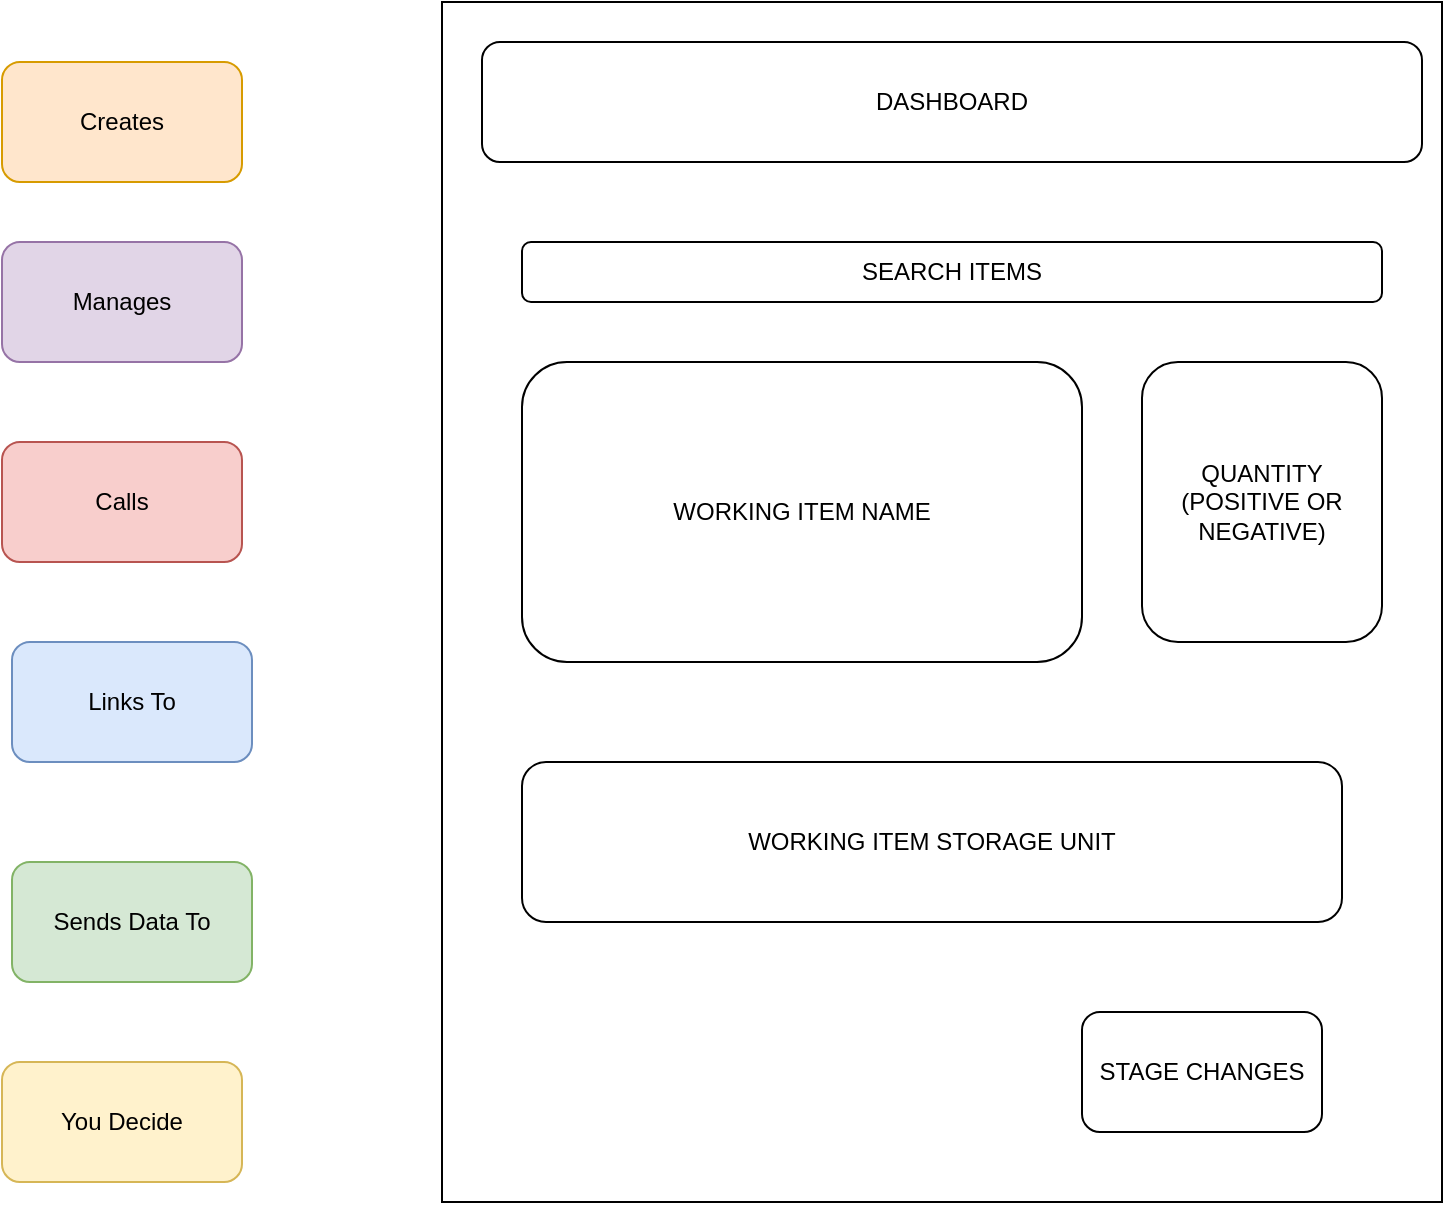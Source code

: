 <mxfile version="24.0.4" type="github">
  <diagram name="Página-1" id="hNAxjIGaJdhHwA7gnnjn">
    <mxGraphModel dx="880" dy="472" grid="1" gridSize="10" guides="1" tooltips="1" connect="1" arrows="1" fold="1" page="1" pageScale="1" pageWidth="827" pageHeight="1169" math="0" shadow="0">
      <root>
        <mxCell id="0" />
        <mxCell id="1" parent="0" />
        <mxCell id="9Bf6Wea90JQik3r4SX6L-1" value="Creates" style="rounded=1;whiteSpace=wrap;html=1;fillColor=#ffe6cc;strokeColor=#d79b00;" parent="1" vertex="1">
          <mxGeometry x="80" y="50" width="120" height="60" as="geometry" />
        </mxCell>
        <mxCell id="9Bf6Wea90JQik3r4SX6L-2" value="You Decide" style="rounded=1;whiteSpace=wrap;html=1;fillColor=#fff2cc;strokeColor=#d6b656;" parent="1" vertex="1">
          <mxGeometry x="80" y="550" width="120" height="60" as="geometry" />
        </mxCell>
        <mxCell id="9Bf6Wea90JQik3r4SX6L-3" value="Sends Data To" style="rounded=1;whiteSpace=wrap;html=1;fillColor=#d5e8d4;strokeColor=#82b366;" parent="1" vertex="1">
          <mxGeometry x="85" y="450" width="120" height="60" as="geometry" />
        </mxCell>
        <mxCell id="9Bf6Wea90JQik3r4SX6L-4" value="Links To" style="rounded=1;whiteSpace=wrap;html=1;fillColor=#dae8fc;strokeColor=#6c8ebf;" parent="1" vertex="1">
          <mxGeometry x="85" y="340" width="120" height="60" as="geometry" />
        </mxCell>
        <mxCell id="9Bf6Wea90JQik3r4SX6L-5" value="Calls" style="rounded=1;whiteSpace=wrap;html=1;fillColor=#f8cecc;strokeColor=#b85450;" parent="1" vertex="1">
          <mxGeometry x="80" y="240" width="120" height="60" as="geometry" />
        </mxCell>
        <mxCell id="9Bf6Wea90JQik3r4SX6L-6" value="Manages" style="rounded=1;whiteSpace=wrap;html=1;fillColor=#e1d5e7;strokeColor=#9673a6;" parent="1" vertex="1">
          <mxGeometry x="80" y="140" width="120" height="60" as="geometry" />
        </mxCell>
        <mxCell id="9Bf6Wea90JQik3r4SX6L-7" value="" style="rounded=0;whiteSpace=wrap;html=1;" parent="1" vertex="1">
          <mxGeometry x="300" y="20" width="500" height="600" as="geometry" />
        </mxCell>
        <mxCell id="9Bf6Wea90JQik3r4SX6L-8" value="DASHBOARD" style="rounded=1;whiteSpace=wrap;html=1;" parent="1" vertex="1">
          <mxGeometry x="320" y="40" width="470" height="60" as="geometry" />
        </mxCell>
        <mxCell id="9Bf6Wea90JQik3r4SX6L-9" value="SEARCH ITEMS" style="rounded=1;whiteSpace=wrap;html=1;" parent="1" vertex="1">
          <mxGeometry x="340" y="140" width="430" height="30" as="geometry" />
        </mxCell>
        <mxCell id="9Bf6Wea90JQik3r4SX6L-10" value="WORKING ITEM NAME" style="rounded=1;whiteSpace=wrap;html=1;" parent="1" vertex="1">
          <mxGeometry x="340" y="200" width="280" height="150" as="geometry" />
        </mxCell>
        <mxCell id="9Bf6Wea90JQik3r4SX6L-12" value="STAGE CHANGES" style="rounded=1;whiteSpace=wrap;html=1;" parent="1" vertex="1">
          <mxGeometry x="620" y="525" width="120" height="60" as="geometry" />
        </mxCell>
        <mxCell id="9Bf6Wea90JQik3r4SX6L-16" value="QUANTITY (POSITIVE OR NEGATIVE)" style="rounded=1;whiteSpace=wrap;html=1;" parent="1" vertex="1">
          <mxGeometry x="650" y="200" width="120" height="140" as="geometry" />
        </mxCell>
        <mxCell id="9Bf6Wea90JQik3r4SX6L-17" value="WORKING ITEM STORAGE UNIT" style="rounded=1;whiteSpace=wrap;html=1;" parent="1" vertex="1">
          <mxGeometry x="340" y="400" width="410" height="80" as="geometry" />
        </mxCell>
      </root>
    </mxGraphModel>
  </diagram>
</mxfile>
